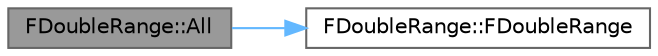 digraph "FDoubleRange::All"
{
 // INTERACTIVE_SVG=YES
 // LATEX_PDF_SIZE
  bgcolor="transparent";
  edge [fontname=Helvetica,fontsize=10,labelfontname=Helvetica,labelfontsize=10];
  node [fontname=Helvetica,fontsize=10,shape=box,height=0.2,width=0.4];
  rankdir="LR";
  Node1 [id="Node000001",label="FDoubleRange::All",height=0.2,width=0.4,color="gray40", fillcolor="grey60", style="filled", fontcolor="black",tooltip=" "];
  Node1 -> Node2 [id="edge1_Node000001_Node000002",color="steelblue1",style="solid",tooltip=" "];
  Node2 [id="Node000002",label="FDoubleRange::FDoubleRange",height=0.2,width=0.4,color="grey40", fillcolor="white", style="filled",URL="$d5/dc9/structFDoubleRange.html#a21fccb97c68f225f67581ed836f2faf0",tooltip=" "];
}
